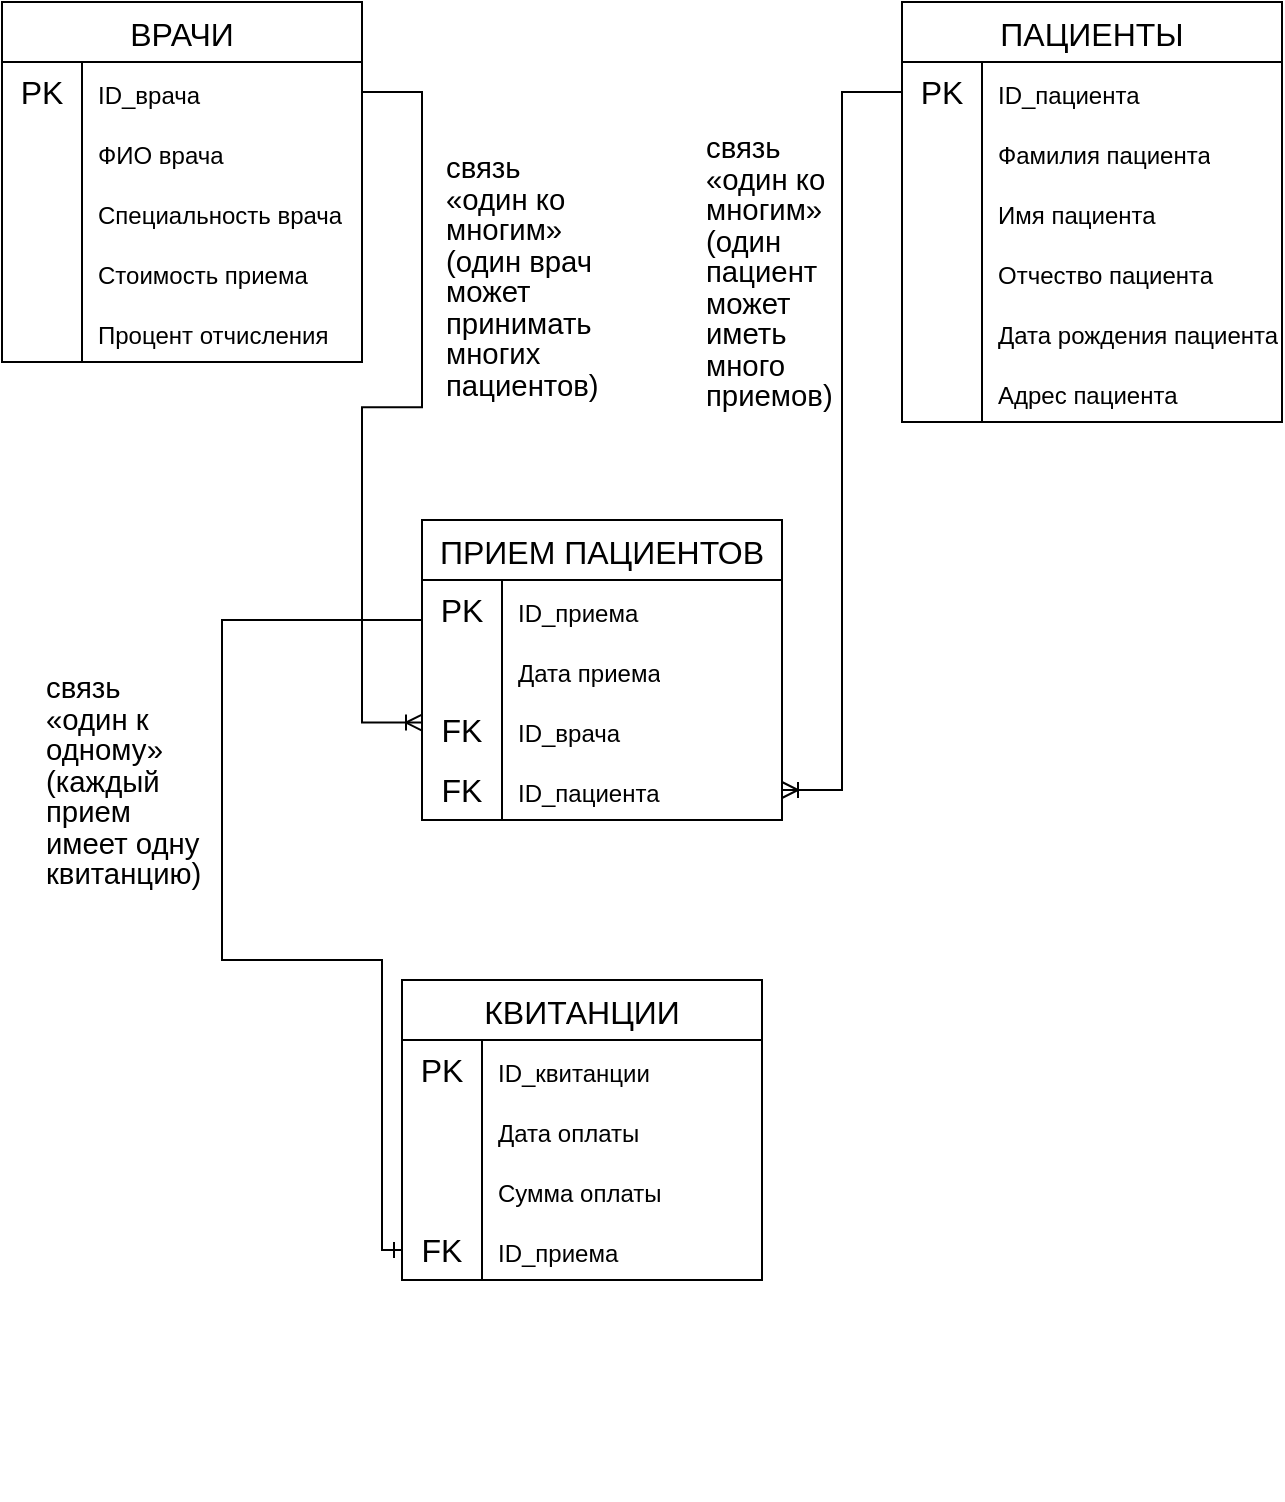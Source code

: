 <mxfile version="25.0.3">
  <diagram id="C5RBs43oDa-KdzZeNtuy" name="Page-1">
    <mxGraphModel dx="1179" dy="648" grid="1" gridSize="10" guides="1" tooltips="1" connect="1" arrows="1" fold="1" page="1" pageScale="1" pageWidth="827" pageHeight="1169" math="0" shadow="0">
      <root>
        <mxCell id="WIyWlLk6GJQsqaUBKTNV-0" />
        <mxCell id="WIyWlLk6GJQsqaUBKTNV-1" parent="WIyWlLk6GJQsqaUBKTNV-0" />
        <mxCell id="ydCp94vUPqx1ZOxYaFQV-29" value="ВРАЧИ" style="shape=table;startSize=30;container=1;collapsible=0;childLayout=tableLayout;fixedRows=1;rowLines=0;fontStyle=0;strokeColor=default;fontSize=16;" vertex="1" parent="WIyWlLk6GJQsqaUBKTNV-1">
          <mxGeometry x="40" y="21" width="180" height="180" as="geometry" />
        </mxCell>
        <mxCell id="ydCp94vUPqx1ZOxYaFQV-30" value="" style="shape=tableRow;horizontal=0;startSize=0;swimlaneHead=0;swimlaneBody=0;top=0;left=0;bottom=0;right=0;collapsible=0;dropTarget=0;fillColor=none;points=[[0,0.5],[1,0.5]];portConstraint=eastwest;strokeColor=inherit;fontSize=16;" vertex="1" parent="ydCp94vUPqx1ZOxYaFQV-29">
          <mxGeometry y="30" width="180" height="30" as="geometry" />
        </mxCell>
        <mxCell id="ydCp94vUPqx1ZOxYaFQV-31" value="PK" style="shape=partialRectangle;html=1;whiteSpace=wrap;connectable=0;fillColor=none;top=0;left=0;bottom=0;right=0;overflow=hidden;pointerEvents=1;strokeColor=inherit;fontSize=16;" vertex="1" parent="ydCp94vUPqx1ZOxYaFQV-30">
          <mxGeometry width="40" height="30" as="geometry">
            <mxRectangle width="40" height="30" as="alternateBounds" />
          </mxGeometry>
        </mxCell>
        <mxCell id="ydCp94vUPqx1ZOxYaFQV-32" value="&lt;span style=&quot;font-size: 12px; text-wrap: nowrap;&quot;&gt;ID_врача&amp;nbsp;&lt;/span&gt;" style="shape=partialRectangle;html=1;whiteSpace=wrap;connectable=0;fillColor=none;top=0;left=0;bottom=0;right=0;align=left;spacingLeft=6;overflow=hidden;strokeColor=inherit;fontSize=16;" vertex="1" parent="ydCp94vUPqx1ZOxYaFQV-30">
          <mxGeometry x="40" width="140" height="30" as="geometry">
            <mxRectangle width="140" height="30" as="alternateBounds" />
          </mxGeometry>
        </mxCell>
        <mxCell id="ydCp94vUPqx1ZOxYaFQV-44" value="" style="shape=tableRow;horizontal=0;startSize=0;swimlaneHead=0;swimlaneBody=0;top=0;left=0;bottom=0;right=0;collapsible=0;dropTarget=0;fillColor=none;points=[[0,0.5],[1,0.5]];portConstraint=eastwest;strokeColor=inherit;fontSize=16;" vertex="1" parent="ydCp94vUPqx1ZOxYaFQV-29">
          <mxGeometry y="60" width="180" height="30" as="geometry" />
        </mxCell>
        <mxCell id="ydCp94vUPqx1ZOxYaFQV-45" value="" style="shape=partialRectangle;html=1;whiteSpace=wrap;connectable=0;fillColor=none;top=0;left=0;bottom=0;right=0;overflow=hidden;pointerEvents=1;strokeColor=inherit;fontSize=16;" vertex="1" parent="ydCp94vUPqx1ZOxYaFQV-44">
          <mxGeometry width="40" height="30" as="geometry">
            <mxRectangle width="40" height="30" as="alternateBounds" />
          </mxGeometry>
        </mxCell>
        <mxCell id="ydCp94vUPqx1ZOxYaFQV-46" value="&lt;span style=&quot;font-size: 12px; text-wrap: nowrap;&quot;&gt;ФИО врача&lt;/span&gt;" style="shape=partialRectangle;html=1;whiteSpace=wrap;connectable=0;fillColor=none;top=0;left=0;bottom=0;right=0;align=left;spacingLeft=6;overflow=hidden;strokeColor=inherit;fontSize=16;" vertex="1" parent="ydCp94vUPqx1ZOxYaFQV-44">
          <mxGeometry x="40" width="140" height="30" as="geometry">
            <mxRectangle width="140" height="30" as="alternateBounds" />
          </mxGeometry>
        </mxCell>
        <mxCell id="ydCp94vUPqx1ZOxYaFQV-33" value="" style="shape=tableRow;horizontal=0;startSize=0;swimlaneHead=0;swimlaneBody=0;top=0;left=0;bottom=0;right=0;collapsible=0;dropTarget=0;fillColor=none;points=[[0,0.5],[1,0.5]];portConstraint=eastwest;strokeColor=inherit;fontSize=16;" vertex="1" parent="ydCp94vUPqx1ZOxYaFQV-29">
          <mxGeometry y="90" width="180" height="30" as="geometry" />
        </mxCell>
        <mxCell id="ydCp94vUPqx1ZOxYaFQV-34" value="" style="shape=partialRectangle;html=1;whiteSpace=wrap;connectable=0;fillColor=none;top=0;left=0;bottom=0;right=0;overflow=hidden;strokeColor=inherit;fontSize=16;" vertex="1" parent="ydCp94vUPqx1ZOxYaFQV-33">
          <mxGeometry width="40" height="30" as="geometry">
            <mxRectangle width="40" height="30" as="alternateBounds" />
          </mxGeometry>
        </mxCell>
        <mxCell id="ydCp94vUPqx1ZOxYaFQV-35" value="&lt;span style=&quot;font-size: 12px; text-wrap: nowrap;&quot;&gt;Специальность врача&lt;/span&gt;" style="shape=partialRectangle;html=1;whiteSpace=wrap;connectable=0;fillColor=none;top=0;left=0;bottom=0;right=0;align=left;spacingLeft=6;overflow=hidden;strokeColor=inherit;fontSize=16;" vertex="1" parent="ydCp94vUPqx1ZOxYaFQV-33">
          <mxGeometry x="40" width="140" height="30" as="geometry">
            <mxRectangle width="140" height="30" as="alternateBounds" />
          </mxGeometry>
        </mxCell>
        <mxCell id="ydCp94vUPqx1ZOxYaFQV-36" value="" style="shape=tableRow;horizontal=0;startSize=0;swimlaneHead=0;swimlaneBody=0;top=0;left=0;bottom=0;right=0;collapsible=0;dropTarget=0;fillColor=none;points=[[0,0.5],[1,0.5]];portConstraint=eastwest;strokeColor=inherit;fontSize=16;" vertex="1" parent="ydCp94vUPqx1ZOxYaFQV-29">
          <mxGeometry y="120" width="180" height="30" as="geometry" />
        </mxCell>
        <mxCell id="ydCp94vUPqx1ZOxYaFQV-37" value="" style="shape=partialRectangle;html=1;whiteSpace=wrap;connectable=0;fillColor=none;top=0;left=0;bottom=0;right=0;overflow=hidden;strokeColor=inherit;fontSize=16;" vertex="1" parent="ydCp94vUPqx1ZOxYaFQV-36">
          <mxGeometry width="40" height="30" as="geometry">
            <mxRectangle width="40" height="30" as="alternateBounds" />
          </mxGeometry>
        </mxCell>
        <mxCell id="ydCp94vUPqx1ZOxYaFQV-38" value="&lt;span style=&quot;font-size: 12px; text-wrap: nowrap;&quot;&gt;Стоимость приема&lt;/span&gt;" style="shape=partialRectangle;html=1;whiteSpace=wrap;connectable=0;fillColor=none;top=0;left=0;bottom=0;right=0;align=left;spacingLeft=6;overflow=hidden;strokeColor=inherit;fontSize=16;" vertex="1" parent="ydCp94vUPqx1ZOxYaFQV-36">
          <mxGeometry x="40" width="140" height="30" as="geometry">
            <mxRectangle width="140" height="30" as="alternateBounds" />
          </mxGeometry>
        </mxCell>
        <mxCell id="ydCp94vUPqx1ZOxYaFQV-41" value="" style="shape=tableRow;horizontal=0;startSize=0;swimlaneHead=0;swimlaneBody=0;top=0;left=0;bottom=0;right=0;collapsible=0;dropTarget=0;fillColor=none;points=[[0,0.5],[1,0.5]];portConstraint=eastwest;strokeColor=inherit;fontSize=16;" vertex="1" parent="ydCp94vUPqx1ZOxYaFQV-29">
          <mxGeometry y="150" width="180" height="30" as="geometry" />
        </mxCell>
        <mxCell id="ydCp94vUPqx1ZOxYaFQV-42" value="" style="shape=partialRectangle;html=1;whiteSpace=wrap;connectable=0;fillColor=none;top=0;left=0;bottom=0;right=0;overflow=hidden;strokeColor=inherit;fontSize=16;" vertex="1" parent="ydCp94vUPqx1ZOxYaFQV-41">
          <mxGeometry width="40" height="30" as="geometry">
            <mxRectangle width="40" height="30" as="alternateBounds" />
          </mxGeometry>
        </mxCell>
        <mxCell id="ydCp94vUPqx1ZOxYaFQV-43" value="&lt;span style=&quot;font-size: 12px; text-wrap: nowrap;&quot;&gt;Процент отчисления&lt;/span&gt;" style="shape=partialRectangle;html=1;whiteSpace=wrap;connectable=0;fillColor=none;top=0;left=0;bottom=0;right=0;align=left;spacingLeft=6;overflow=hidden;strokeColor=inherit;fontSize=16;" vertex="1" parent="ydCp94vUPqx1ZOxYaFQV-41">
          <mxGeometry x="40" width="140" height="30" as="geometry">
            <mxRectangle width="140" height="30" as="alternateBounds" />
          </mxGeometry>
        </mxCell>
        <mxCell id="ydCp94vUPqx1ZOxYaFQV-47" value="ПАЦИЕНТЫ" style="shape=table;startSize=30;container=1;collapsible=0;childLayout=tableLayout;fixedRows=1;rowLines=0;fontStyle=0;strokeColor=default;fontSize=16;" vertex="1" parent="WIyWlLk6GJQsqaUBKTNV-1">
          <mxGeometry x="490" y="21" width="190" height="210" as="geometry" />
        </mxCell>
        <mxCell id="ydCp94vUPqx1ZOxYaFQV-48" value="" style="shape=tableRow;horizontal=0;startSize=0;swimlaneHead=0;swimlaneBody=0;top=0;left=0;bottom=0;right=0;collapsible=0;dropTarget=0;fillColor=none;points=[[0,0.5],[1,0.5]];portConstraint=eastwest;strokeColor=inherit;fontSize=16;" vertex="1" parent="ydCp94vUPqx1ZOxYaFQV-47">
          <mxGeometry y="30" width="190" height="30" as="geometry" />
        </mxCell>
        <mxCell id="ydCp94vUPqx1ZOxYaFQV-49" value="PK" style="shape=partialRectangle;html=1;whiteSpace=wrap;connectable=0;fillColor=none;top=0;left=0;bottom=0;right=0;overflow=hidden;pointerEvents=1;strokeColor=inherit;fontSize=16;" vertex="1" parent="ydCp94vUPqx1ZOxYaFQV-48">
          <mxGeometry width="40" height="30" as="geometry">
            <mxRectangle width="40" height="30" as="alternateBounds" />
          </mxGeometry>
        </mxCell>
        <mxCell id="ydCp94vUPqx1ZOxYaFQV-50" value="&lt;span style=&quot;font-size: 12px; text-wrap: nowrap;&quot;&gt;ID_пациента&amp;nbsp;&lt;/span&gt;" style="shape=partialRectangle;html=1;whiteSpace=wrap;connectable=0;fillColor=none;top=0;left=0;bottom=0;right=0;align=left;spacingLeft=6;overflow=hidden;strokeColor=inherit;fontSize=16;" vertex="1" parent="ydCp94vUPqx1ZOxYaFQV-48">
          <mxGeometry x="40" width="150" height="30" as="geometry">
            <mxRectangle width="150" height="30" as="alternateBounds" />
          </mxGeometry>
        </mxCell>
        <mxCell id="ydCp94vUPqx1ZOxYaFQV-51" value="" style="shape=tableRow;horizontal=0;startSize=0;swimlaneHead=0;swimlaneBody=0;top=0;left=0;bottom=0;right=0;collapsible=0;dropTarget=0;fillColor=none;points=[[0,0.5],[1,0.5]];portConstraint=eastwest;strokeColor=inherit;fontSize=16;" vertex="1" parent="ydCp94vUPqx1ZOxYaFQV-47">
          <mxGeometry y="60" width="190" height="30" as="geometry" />
        </mxCell>
        <mxCell id="ydCp94vUPqx1ZOxYaFQV-52" value="" style="shape=partialRectangle;html=1;whiteSpace=wrap;connectable=0;fillColor=none;top=0;left=0;bottom=0;right=0;overflow=hidden;strokeColor=inherit;fontSize=16;" vertex="1" parent="ydCp94vUPqx1ZOxYaFQV-51">
          <mxGeometry width="40" height="30" as="geometry">
            <mxRectangle width="40" height="30" as="alternateBounds" />
          </mxGeometry>
        </mxCell>
        <mxCell id="ydCp94vUPqx1ZOxYaFQV-53" value="&lt;span style=&quot;font-size: 12px; text-wrap: nowrap;&quot;&gt;Фамилия пациента&lt;/span&gt;" style="shape=partialRectangle;html=1;whiteSpace=wrap;connectable=0;fillColor=none;top=0;left=0;bottom=0;right=0;align=left;spacingLeft=6;overflow=hidden;strokeColor=inherit;fontSize=16;" vertex="1" parent="ydCp94vUPqx1ZOxYaFQV-51">
          <mxGeometry x="40" width="150" height="30" as="geometry">
            <mxRectangle width="150" height="30" as="alternateBounds" />
          </mxGeometry>
        </mxCell>
        <mxCell id="ydCp94vUPqx1ZOxYaFQV-57" value="" style="shape=tableRow;horizontal=0;startSize=0;swimlaneHead=0;swimlaneBody=0;top=0;left=0;bottom=0;right=0;collapsible=0;dropTarget=0;fillColor=none;points=[[0,0.5],[1,0.5]];portConstraint=eastwest;strokeColor=inherit;fontSize=16;" vertex="1" parent="ydCp94vUPqx1ZOxYaFQV-47">
          <mxGeometry y="90" width="190" height="30" as="geometry" />
        </mxCell>
        <mxCell id="ydCp94vUPqx1ZOxYaFQV-58" value="" style="shape=partialRectangle;html=1;whiteSpace=wrap;connectable=0;fillColor=none;top=0;left=0;bottom=0;right=0;overflow=hidden;strokeColor=inherit;fontSize=16;" vertex="1" parent="ydCp94vUPqx1ZOxYaFQV-57">
          <mxGeometry width="40" height="30" as="geometry">
            <mxRectangle width="40" height="30" as="alternateBounds" />
          </mxGeometry>
        </mxCell>
        <mxCell id="ydCp94vUPqx1ZOxYaFQV-59" value="&lt;span style=&quot;font-size: 12px; text-wrap: nowrap;&quot;&gt;Имя пациента&lt;/span&gt;" style="shape=partialRectangle;html=1;whiteSpace=wrap;connectable=0;fillColor=none;top=0;left=0;bottom=0;right=0;align=left;spacingLeft=6;overflow=hidden;strokeColor=inherit;fontSize=16;" vertex="1" parent="ydCp94vUPqx1ZOxYaFQV-57">
          <mxGeometry x="40" width="150" height="30" as="geometry">
            <mxRectangle width="150" height="30" as="alternateBounds" />
          </mxGeometry>
        </mxCell>
        <mxCell id="ydCp94vUPqx1ZOxYaFQV-54" value="" style="shape=tableRow;horizontal=0;startSize=0;swimlaneHead=0;swimlaneBody=0;top=0;left=0;bottom=0;right=0;collapsible=0;dropTarget=0;fillColor=none;points=[[0,0.5],[1,0.5]];portConstraint=eastwest;strokeColor=inherit;fontSize=16;" vertex="1" parent="ydCp94vUPqx1ZOxYaFQV-47">
          <mxGeometry y="120" width="190" height="30" as="geometry" />
        </mxCell>
        <mxCell id="ydCp94vUPqx1ZOxYaFQV-55" value="" style="shape=partialRectangle;html=1;whiteSpace=wrap;connectable=0;fillColor=none;top=0;left=0;bottom=0;right=0;overflow=hidden;strokeColor=inherit;fontSize=16;" vertex="1" parent="ydCp94vUPqx1ZOxYaFQV-54">
          <mxGeometry width="40" height="30" as="geometry">
            <mxRectangle width="40" height="30" as="alternateBounds" />
          </mxGeometry>
        </mxCell>
        <mxCell id="ydCp94vUPqx1ZOxYaFQV-56" value="&lt;span style=&quot;font-size: 12px; text-wrap: nowrap;&quot;&gt;Отчество пациента&lt;/span&gt;" style="shape=partialRectangle;html=1;whiteSpace=wrap;connectable=0;fillColor=none;top=0;left=0;bottom=0;right=0;align=left;spacingLeft=6;overflow=hidden;strokeColor=inherit;fontSize=16;" vertex="1" parent="ydCp94vUPqx1ZOxYaFQV-54">
          <mxGeometry x="40" width="150" height="30" as="geometry">
            <mxRectangle width="150" height="30" as="alternateBounds" />
          </mxGeometry>
        </mxCell>
        <mxCell id="ydCp94vUPqx1ZOxYaFQV-60" value="" style="shape=tableRow;horizontal=0;startSize=0;swimlaneHead=0;swimlaneBody=0;top=0;left=0;bottom=0;right=0;collapsible=0;dropTarget=0;fillColor=none;points=[[0,0.5],[1,0.5]];portConstraint=eastwest;strokeColor=inherit;fontSize=16;" vertex="1" parent="ydCp94vUPqx1ZOxYaFQV-47">
          <mxGeometry y="150" width="190" height="30" as="geometry" />
        </mxCell>
        <mxCell id="ydCp94vUPqx1ZOxYaFQV-61" value="" style="shape=partialRectangle;html=1;whiteSpace=wrap;connectable=0;fillColor=none;top=0;left=0;bottom=0;right=0;overflow=hidden;strokeColor=inherit;fontSize=16;" vertex="1" parent="ydCp94vUPqx1ZOxYaFQV-60">
          <mxGeometry width="40" height="30" as="geometry">
            <mxRectangle width="40" height="30" as="alternateBounds" />
          </mxGeometry>
        </mxCell>
        <mxCell id="ydCp94vUPqx1ZOxYaFQV-62" value="&lt;span style=&quot;font-size: 12px; text-wrap: nowrap;&quot;&gt;Дата рождения пациента&lt;/span&gt;" style="shape=partialRectangle;html=1;whiteSpace=wrap;connectable=0;fillColor=none;top=0;left=0;bottom=0;right=0;align=left;spacingLeft=6;overflow=hidden;strokeColor=inherit;fontSize=16;" vertex="1" parent="ydCp94vUPqx1ZOxYaFQV-60">
          <mxGeometry x="40" width="150" height="30" as="geometry">
            <mxRectangle width="150" height="30" as="alternateBounds" />
          </mxGeometry>
        </mxCell>
        <mxCell id="ydCp94vUPqx1ZOxYaFQV-63" value="" style="shape=tableRow;horizontal=0;startSize=0;swimlaneHead=0;swimlaneBody=0;top=0;left=0;bottom=0;right=0;collapsible=0;dropTarget=0;fillColor=none;points=[[0,0.5],[1,0.5]];portConstraint=eastwest;strokeColor=inherit;fontSize=16;" vertex="1" parent="ydCp94vUPqx1ZOxYaFQV-47">
          <mxGeometry y="180" width="190" height="30" as="geometry" />
        </mxCell>
        <mxCell id="ydCp94vUPqx1ZOxYaFQV-64" value="" style="shape=partialRectangle;html=1;whiteSpace=wrap;connectable=0;fillColor=none;top=0;left=0;bottom=0;right=0;overflow=hidden;strokeColor=inherit;fontSize=16;" vertex="1" parent="ydCp94vUPqx1ZOxYaFQV-63">
          <mxGeometry width="40" height="30" as="geometry">
            <mxRectangle width="40" height="30" as="alternateBounds" />
          </mxGeometry>
        </mxCell>
        <mxCell id="ydCp94vUPqx1ZOxYaFQV-65" value="&lt;span style=&quot;font-size: 12px; text-wrap: nowrap;&quot;&gt;Адрес пациента&lt;/span&gt;" style="shape=partialRectangle;html=1;whiteSpace=wrap;connectable=0;fillColor=none;top=0;left=0;bottom=0;right=0;align=left;spacingLeft=6;overflow=hidden;strokeColor=inherit;fontSize=16;" vertex="1" parent="ydCp94vUPqx1ZOxYaFQV-63">
          <mxGeometry x="40" width="150" height="30" as="geometry">
            <mxRectangle width="150" height="30" as="alternateBounds" />
          </mxGeometry>
        </mxCell>
        <mxCell id="ydCp94vUPqx1ZOxYaFQV-66" value="ПРИЕМ ПАЦИЕНТОВ" style="shape=table;startSize=30;container=1;collapsible=0;childLayout=tableLayout;fixedRows=1;rowLines=0;fontStyle=0;strokeColor=default;fontSize=16;" vertex="1" parent="WIyWlLk6GJQsqaUBKTNV-1">
          <mxGeometry x="250" y="280" width="180" height="150" as="geometry" />
        </mxCell>
        <mxCell id="ydCp94vUPqx1ZOxYaFQV-67" value="" style="shape=tableRow;horizontal=0;startSize=0;swimlaneHead=0;swimlaneBody=0;top=0;left=0;bottom=0;right=0;collapsible=0;dropTarget=0;fillColor=none;points=[[0,0.5],[1,0.5]];portConstraint=eastwest;strokeColor=inherit;fontSize=16;" vertex="1" parent="ydCp94vUPqx1ZOxYaFQV-66">
          <mxGeometry y="30" width="180" height="30" as="geometry" />
        </mxCell>
        <mxCell id="ydCp94vUPqx1ZOxYaFQV-68" value="PK" style="shape=partialRectangle;html=1;whiteSpace=wrap;connectable=0;fillColor=none;top=0;left=0;bottom=0;right=0;overflow=hidden;pointerEvents=1;strokeColor=inherit;fontSize=16;" vertex="1" parent="ydCp94vUPqx1ZOxYaFQV-67">
          <mxGeometry width="40" height="30" as="geometry">
            <mxRectangle width="40" height="30" as="alternateBounds" />
          </mxGeometry>
        </mxCell>
        <mxCell id="ydCp94vUPqx1ZOxYaFQV-69" value="&lt;span style=&quot;font-size: 12px; text-wrap: nowrap;&quot;&gt;ID_приема&amp;nbsp;&lt;/span&gt;" style="shape=partialRectangle;html=1;whiteSpace=wrap;connectable=0;fillColor=none;top=0;left=0;bottom=0;right=0;align=left;spacingLeft=6;overflow=hidden;strokeColor=inherit;fontSize=16;" vertex="1" parent="ydCp94vUPqx1ZOxYaFQV-67">
          <mxGeometry x="40" width="140" height="30" as="geometry">
            <mxRectangle width="140" height="30" as="alternateBounds" />
          </mxGeometry>
        </mxCell>
        <mxCell id="ydCp94vUPqx1ZOxYaFQV-70" value="" style="shape=tableRow;horizontal=0;startSize=0;swimlaneHead=0;swimlaneBody=0;top=0;left=0;bottom=0;right=0;collapsible=0;dropTarget=0;fillColor=none;points=[[0,0.5],[1,0.5]];portConstraint=eastwest;strokeColor=inherit;fontSize=16;" vertex="1" parent="ydCp94vUPqx1ZOxYaFQV-66">
          <mxGeometry y="60" width="180" height="30" as="geometry" />
        </mxCell>
        <mxCell id="ydCp94vUPqx1ZOxYaFQV-71" value="" style="shape=partialRectangle;html=1;whiteSpace=wrap;connectable=0;fillColor=none;top=0;left=0;bottom=0;right=0;overflow=hidden;strokeColor=inherit;fontSize=16;" vertex="1" parent="ydCp94vUPqx1ZOxYaFQV-70">
          <mxGeometry width="40" height="30" as="geometry">
            <mxRectangle width="40" height="30" as="alternateBounds" />
          </mxGeometry>
        </mxCell>
        <mxCell id="ydCp94vUPqx1ZOxYaFQV-72" value="&lt;span style=&quot;font-size: 12px; text-wrap: nowrap;&quot;&gt;Дата приема&lt;/span&gt;" style="shape=partialRectangle;html=1;whiteSpace=wrap;connectable=0;fillColor=none;top=0;left=0;bottom=0;right=0;align=left;spacingLeft=6;overflow=hidden;strokeColor=inherit;fontSize=16;" vertex="1" parent="ydCp94vUPqx1ZOxYaFQV-70">
          <mxGeometry x="40" width="140" height="30" as="geometry">
            <mxRectangle width="140" height="30" as="alternateBounds" />
          </mxGeometry>
        </mxCell>
        <mxCell id="ydCp94vUPqx1ZOxYaFQV-97" value="" style="shape=tableRow;horizontal=0;startSize=0;swimlaneHead=0;swimlaneBody=0;top=0;left=0;bottom=0;right=0;collapsible=0;dropTarget=0;fillColor=none;points=[[0,0.5],[1,0.5]];portConstraint=eastwest;strokeColor=inherit;fontSize=16;" vertex="1" parent="ydCp94vUPqx1ZOxYaFQV-66">
          <mxGeometry y="90" width="180" height="30" as="geometry" />
        </mxCell>
        <mxCell id="ydCp94vUPqx1ZOxYaFQV-98" value="FK" style="shape=partialRectangle;html=1;whiteSpace=wrap;connectable=0;fillColor=none;top=0;left=0;bottom=0;right=0;overflow=hidden;strokeColor=inherit;fontSize=16;" vertex="1" parent="ydCp94vUPqx1ZOxYaFQV-97">
          <mxGeometry width="40" height="30" as="geometry">
            <mxRectangle width="40" height="30" as="alternateBounds" />
          </mxGeometry>
        </mxCell>
        <mxCell id="ydCp94vUPqx1ZOxYaFQV-99" value="&lt;span style=&quot;font-size: 12px; text-wrap: nowrap;&quot;&gt;ID_врача&amp;nbsp;&lt;/span&gt;" style="shape=partialRectangle;html=1;whiteSpace=wrap;connectable=0;fillColor=none;top=0;left=0;bottom=0;right=0;align=left;spacingLeft=6;overflow=hidden;strokeColor=inherit;fontSize=16;" vertex="1" parent="ydCp94vUPqx1ZOxYaFQV-97">
          <mxGeometry x="40" width="140" height="30" as="geometry">
            <mxRectangle width="140" height="30" as="alternateBounds" />
          </mxGeometry>
        </mxCell>
        <mxCell id="ydCp94vUPqx1ZOxYaFQV-73" value="" style="shape=tableRow;horizontal=0;startSize=0;swimlaneHead=0;swimlaneBody=0;top=0;left=0;bottom=0;right=0;collapsible=0;dropTarget=0;fillColor=none;points=[[0,0.5],[1,0.5]];portConstraint=eastwest;strokeColor=inherit;fontSize=16;" vertex="1" parent="ydCp94vUPqx1ZOxYaFQV-66">
          <mxGeometry y="120" width="180" height="30" as="geometry" />
        </mxCell>
        <mxCell id="ydCp94vUPqx1ZOxYaFQV-74" value="FK" style="shape=partialRectangle;html=1;whiteSpace=wrap;connectable=0;fillColor=none;top=0;left=0;bottom=0;right=0;overflow=hidden;strokeColor=inherit;fontSize=16;" vertex="1" parent="ydCp94vUPqx1ZOxYaFQV-73">
          <mxGeometry width="40" height="30" as="geometry">
            <mxRectangle width="40" height="30" as="alternateBounds" />
          </mxGeometry>
        </mxCell>
        <mxCell id="ydCp94vUPqx1ZOxYaFQV-75" value="&lt;span style=&quot;font-size: 12px; text-wrap: nowrap;&quot;&gt;ID_пациента&lt;/span&gt;" style="shape=partialRectangle;html=1;whiteSpace=wrap;connectable=0;fillColor=none;top=0;left=0;bottom=0;right=0;align=left;spacingLeft=6;overflow=hidden;strokeColor=inherit;fontSize=16;" vertex="1" parent="ydCp94vUPqx1ZOxYaFQV-73">
          <mxGeometry x="40" width="140" height="30" as="geometry">
            <mxRectangle width="140" height="30" as="alternateBounds" />
          </mxGeometry>
        </mxCell>
        <mxCell id="ydCp94vUPqx1ZOxYaFQV-76" value="КВИТАНЦИИ" style="shape=table;startSize=30;container=1;collapsible=0;childLayout=tableLayout;fixedRows=1;rowLines=0;fontStyle=0;strokeColor=default;fontSize=16;" vertex="1" parent="WIyWlLk6GJQsqaUBKTNV-1">
          <mxGeometry x="240" y="510" width="180" height="150" as="geometry" />
        </mxCell>
        <mxCell id="ydCp94vUPqx1ZOxYaFQV-77" value="" style="shape=tableRow;horizontal=0;startSize=0;swimlaneHead=0;swimlaneBody=0;top=0;left=0;bottom=0;right=0;collapsible=0;dropTarget=0;fillColor=none;points=[[0,0.5],[1,0.5]];portConstraint=eastwest;strokeColor=inherit;fontSize=16;" vertex="1" parent="ydCp94vUPqx1ZOxYaFQV-76">
          <mxGeometry y="30" width="180" height="30" as="geometry" />
        </mxCell>
        <mxCell id="ydCp94vUPqx1ZOxYaFQV-78" value="PK" style="shape=partialRectangle;html=1;whiteSpace=wrap;connectable=0;fillColor=none;top=0;left=0;bottom=0;right=0;overflow=hidden;pointerEvents=1;strokeColor=inherit;fontSize=16;" vertex="1" parent="ydCp94vUPqx1ZOxYaFQV-77">
          <mxGeometry width="40" height="30" as="geometry">
            <mxRectangle width="40" height="30" as="alternateBounds" />
          </mxGeometry>
        </mxCell>
        <mxCell id="ydCp94vUPqx1ZOxYaFQV-79" value="&lt;span style=&quot;font-size: 12px; text-wrap: nowrap;&quot;&gt;ID_квитанции&amp;nbsp;&lt;/span&gt;" style="shape=partialRectangle;html=1;whiteSpace=wrap;connectable=0;fillColor=none;top=0;left=0;bottom=0;right=0;align=left;spacingLeft=6;overflow=hidden;strokeColor=inherit;fontSize=16;" vertex="1" parent="ydCp94vUPqx1ZOxYaFQV-77">
          <mxGeometry x="40" width="140" height="30" as="geometry">
            <mxRectangle width="140" height="30" as="alternateBounds" />
          </mxGeometry>
        </mxCell>
        <mxCell id="ydCp94vUPqx1ZOxYaFQV-80" value="" style="shape=tableRow;horizontal=0;startSize=0;swimlaneHead=0;swimlaneBody=0;top=0;left=0;bottom=0;right=0;collapsible=0;dropTarget=0;fillColor=none;points=[[0,0.5],[1,0.5]];portConstraint=eastwest;strokeColor=inherit;fontSize=16;" vertex="1" parent="ydCp94vUPqx1ZOxYaFQV-76">
          <mxGeometry y="60" width="180" height="30" as="geometry" />
        </mxCell>
        <mxCell id="ydCp94vUPqx1ZOxYaFQV-81" value="" style="shape=partialRectangle;html=1;whiteSpace=wrap;connectable=0;fillColor=none;top=0;left=0;bottom=0;right=0;overflow=hidden;strokeColor=inherit;fontSize=16;" vertex="1" parent="ydCp94vUPqx1ZOxYaFQV-80">
          <mxGeometry width="40" height="30" as="geometry">
            <mxRectangle width="40" height="30" as="alternateBounds" />
          </mxGeometry>
        </mxCell>
        <mxCell id="ydCp94vUPqx1ZOxYaFQV-82" value="&lt;span style=&quot;font-size: 12px; text-wrap: nowrap;&quot;&gt;Дата оплаты&lt;/span&gt;" style="shape=partialRectangle;html=1;whiteSpace=wrap;connectable=0;fillColor=none;top=0;left=0;bottom=0;right=0;align=left;spacingLeft=6;overflow=hidden;strokeColor=inherit;fontSize=16;" vertex="1" parent="ydCp94vUPqx1ZOxYaFQV-80">
          <mxGeometry x="40" width="140" height="30" as="geometry">
            <mxRectangle width="140" height="30" as="alternateBounds" />
          </mxGeometry>
        </mxCell>
        <mxCell id="ydCp94vUPqx1ZOxYaFQV-100" value="" style="shape=tableRow;horizontal=0;startSize=0;swimlaneHead=0;swimlaneBody=0;top=0;left=0;bottom=0;right=0;collapsible=0;dropTarget=0;fillColor=none;points=[[0,0.5],[1,0.5]];portConstraint=eastwest;strokeColor=inherit;fontSize=16;" vertex="1" parent="ydCp94vUPqx1ZOxYaFQV-76">
          <mxGeometry y="90" width="180" height="30" as="geometry" />
        </mxCell>
        <mxCell id="ydCp94vUPqx1ZOxYaFQV-101" value="" style="shape=partialRectangle;html=1;whiteSpace=wrap;connectable=0;fillColor=none;top=0;left=0;bottom=0;right=0;overflow=hidden;strokeColor=inherit;fontSize=16;" vertex="1" parent="ydCp94vUPqx1ZOxYaFQV-100">
          <mxGeometry width="40" height="30" as="geometry">
            <mxRectangle width="40" height="30" as="alternateBounds" />
          </mxGeometry>
        </mxCell>
        <mxCell id="ydCp94vUPqx1ZOxYaFQV-102" value="&lt;span style=&quot;font-size: 12px; text-wrap: nowrap;&quot;&gt;Сумма оплаты&lt;/span&gt;" style="shape=partialRectangle;html=1;whiteSpace=wrap;connectable=0;fillColor=none;top=0;left=0;bottom=0;right=0;align=left;spacingLeft=6;overflow=hidden;strokeColor=inherit;fontSize=16;" vertex="1" parent="ydCp94vUPqx1ZOxYaFQV-100">
          <mxGeometry x="40" width="140" height="30" as="geometry">
            <mxRectangle width="140" height="30" as="alternateBounds" />
          </mxGeometry>
        </mxCell>
        <mxCell id="ydCp94vUPqx1ZOxYaFQV-83" value="" style="shape=tableRow;horizontal=0;startSize=0;swimlaneHead=0;swimlaneBody=0;top=0;left=0;bottom=0;right=0;collapsible=0;dropTarget=0;fillColor=none;points=[[0,0.5],[1,0.5]];portConstraint=eastwest;strokeColor=inherit;fontSize=16;" vertex="1" parent="ydCp94vUPqx1ZOxYaFQV-76">
          <mxGeometry y="120" width="180" height="30" as="geometry" />
        </mxCell>
        <mxCell id="ydCp94vUPqx1ZOxYaFQV-84" value="FK" style="shape=partialRectangle;html=1;whiteSpace=wrap;connectable=0;fillColor=none;top=0;left=0;bottom=0;right=0;overflow=hidden;strokeColor=inherit;fontSize=16;" vertex="1" parent="ydCp94vUPqx1ZOxYaFQV-83">
          <mxGeometry width="40" height="30" as="geometry">
            <mxRectangle width="40" height="30" as="alternateBounds" />
          </mxGeometry>
        </mxCell>
        <mxCell id="ydCp94vUPqx1ZOxYaFQV-85" value="&lt;span style=&quot;font-size: 12px; text-wrap: nowrap;&quot;&gt;ID_приема&amp;nbsp;&lt;/span&gt;" style="shape=partialRectangle;html=1;whiteSpace=wrap;connectable=0;fillColor=none;top=0;left=0;bottom=0;right=0;align=left;spacingLeft=6;overflow=hidden;strokeColor=inherit;fontSize=16;" vertex="1" parent="ydCp94vUPqx1ZOxYaFQV-83">
          <mxGeometry x="40" width="140" height="30" as="geometry">
            <mxRectangle width="140" height="30" as="alternateBounds" />
          </mxGeometry>
        </mxCell>
        <mxCell id="ydCp94vUPqx1ZOxYaFQV-104" value="" style="edgeStyle=entityRelationEdgeStyle;fontSize=12;html=1;endArrow=ERoneToMany;rounded=0;entryX=-0.02;entryY=0.343;entryDx=0;entryDy=0;entryPerimeter=0;" edge="1" parent="WIyWlLk6GJQsqaUBKTNV-1" source="ydCp94vUPqx1ZOxYaFQV-30">
          <mxGeometry width="100" height="100" relative="1" as="geometry">
            <mxPoint x="123.6" y="201" as="sourcePoint" />
            <mxPoint x="250.0" y="381.29" as="targetPoint" />
            <Array as="points">
              <mxPoint x="40" y="70" />
              <mxPoint x="133.6" y="201" />
              <mxPoint x="133.6" y="201" />
              <mxPoint x="113.6" y="321" />
              <mxPoint x="153.6" y="301" />
            </Array>
          </mxGeometry>
        </mxCell>
        <mxCell id="ydCp94vUPqx1ZOxYaFQV-109" value="" style="edgeStyle=entityRelationEdgeStyle;fontSize=12;html=1;endArrow=ERoneToMany;rounded=0;entryX=1;entryY=0.5;entryDx=0;entryDy=0;exitX=0;exitY=0.5;exitDx=0;exitDy=0;" edge="1" parent="WIyWlLk6GJQsqaUBKTNV-1" source="ydCp94vUPqx1ZOxYaFQV-48" target="ydCp94vUPqx1ZOxYaFQV-73">
          <mxGeometry width="100" height="100" relative="1" as="geometry">
            <mxPoint x="350" y="60" as="sourcePoint" />
            <mxPoint x="476.4" y="240.29" as="targetPoint" />
            <Array as="points">
              <mxPoint x="360" y="60" />
              <mxPoint x="360" y="60" />
              <mxPoint x="340" y="180" />
              <mxPoint x="380" y="160" />
            </Array>
          </mxGeometry>
        </mxCell>
        <mxCell id="ydCp94vUPqx1ZOxYaFQV-110" value="" style="fontSize=12;html=1;endArrow=ERone;endFill=1;rounded=0;entryX=0;entryY=0.5;entryDx=0;entryDy=0;edgeStyle=orthogonalEdgeStyle;" edge="1" parent="WIyWlLk6GJQsqaUBKTNV-1" source="ydCp94vUPqx1ZOxYaFQV-67" target="ydCp94vUPqx1ZOxYaFQV-83">
          <mxGeometry width="100" height="100" relative="1" as="geometry">
            <mxPoint x="329" y="430" as="sourcePoint" />
            <mxPoint x="329" y="510" as="targetPoint" />
            <Array as="points">
              <mxPoint x="150" y="330" />
              <mxPoint x="150" y="500" />
              <mxPoint x="230" y="500" />
              <mxPoint x="230" y="645" />
            </Array>
          </mxGeometry>
        </mxCell>
        <mxCell id="ydCp94vUPqx1ZOxYaFQV-115" value="&lt;span style=&quot;font-size:11.0pt;line-height:106%;&lt;br/&gt;font-family:&amp;quot;Calibri&amp;quot;,sans-serif;mso-ascii-theme-font:minor-latin;mso-fareast-font-family:&lt;br/&gt;Calibri;mso-fareast-theme-font:minor-latin;mso-hansi-theme-font:minor-latin;&lt;br/&gt;mso-bidi-font-family:&amp;quot;Times New Roman&amp;quot;;mso-bidi-theme-font:minor-bidi;&lt;br/&gt;mso-ansi-language:RU;mso-fareast-language:EN-US;mso-bidi-language:AR-SA&quot;&gt;связь&lt;br&gt;«один ко многим» (один врач может принимать многих пациентов)&lt;br style=&quot;mso-special-character:line-break&quot;&gt;&lt;br&gt;&lt;br style=&quot;mso-special-character:line-break&quot;&gt;&lt;br&gt;&lt;/span&gt;" style="text;whiteSpace=wrap;html=1;direction=north;" vertex="1" parent="WIyWlLk6GJQsqaUBKTNV-1">
          <mxGeometry x="260" y="90" width="100" height="480" as="geometry" />
        </mxCell>
        <mxCell id="ydCp94vUPqx1ZOxYaFQV-116" value="&lt;span style=&quot;font-size:11.0pt;line-height:106%;&#xa;font-family:&amp;quot;Calibri&amp;quot;,sans-serif;mso-ascii-theme-font:minor-latin;mso-fareast-font-family:&#xa;Calibri;mso-fareast-theme-font:minor-latin;mso-hansi-theme-font:minor-latin;&#xa;mso-bidi-font-family:&amp;quot;Times New Roman&amp;quot;;mso-bidi-theme-font:minor-bidi;&#xa;mso-ansi-language:RU;mso-fareast-language:EN-US;mso-bidi-language:AR-SA&quot;&gt;связь&#xa;«один ко многим» (один пациент может иметь много приемов)&lt;/span&gt;" style="text;whiteSpace=wrap;html=1;direction=south;flipV=0;flipH=1;" vertex="1" parent="WIyWlLk6GJQsqaUBKTNV-1">
          <mxGeometry x="390" y="80" width="60" height="460" as="geometry" />
        </mxCell>
        <mxCell id="ydCp94vUPqx1ZOxYaFQV-117" value="&lt;span style=&quot;font-size:11.0pt;line-height:106%;&#xa;font-family:&amp;quot;Calibri&amp;quot;,sans-serif;mso-ascii-theme-font:minor-latin;mso-fareast-font-family:&#xa;Calibri;mso-fareast-theme-font:minor-latin;mso-hansi-theme-font:minor-latin;&#xa;mso-bidi-font-family:&amp;quot;Times New Roman&amp;quot;;mso-bidi-theme-font:minor-bidi;&#xa;mso-ansi-language:RU;mso-fareast-language:EN-US;mso-bidi-language:AR-SA&quot;&gt;связь&#xa;«один к одному» (каждый прием имеет одну квитанцию)&lt;/span&gt;" style="text;whiteSpace=wrap;html=1;direction=south;" vertex="1" parent="WIyWlLk6GJQsqaUBKTNV-1">
          <mxGeometry x="60" y="350" width="60" height="420" as="geometry" />
        </mxCell>
      </root>
    </mxGraphModel>
  </diagram>
</mxfile>
